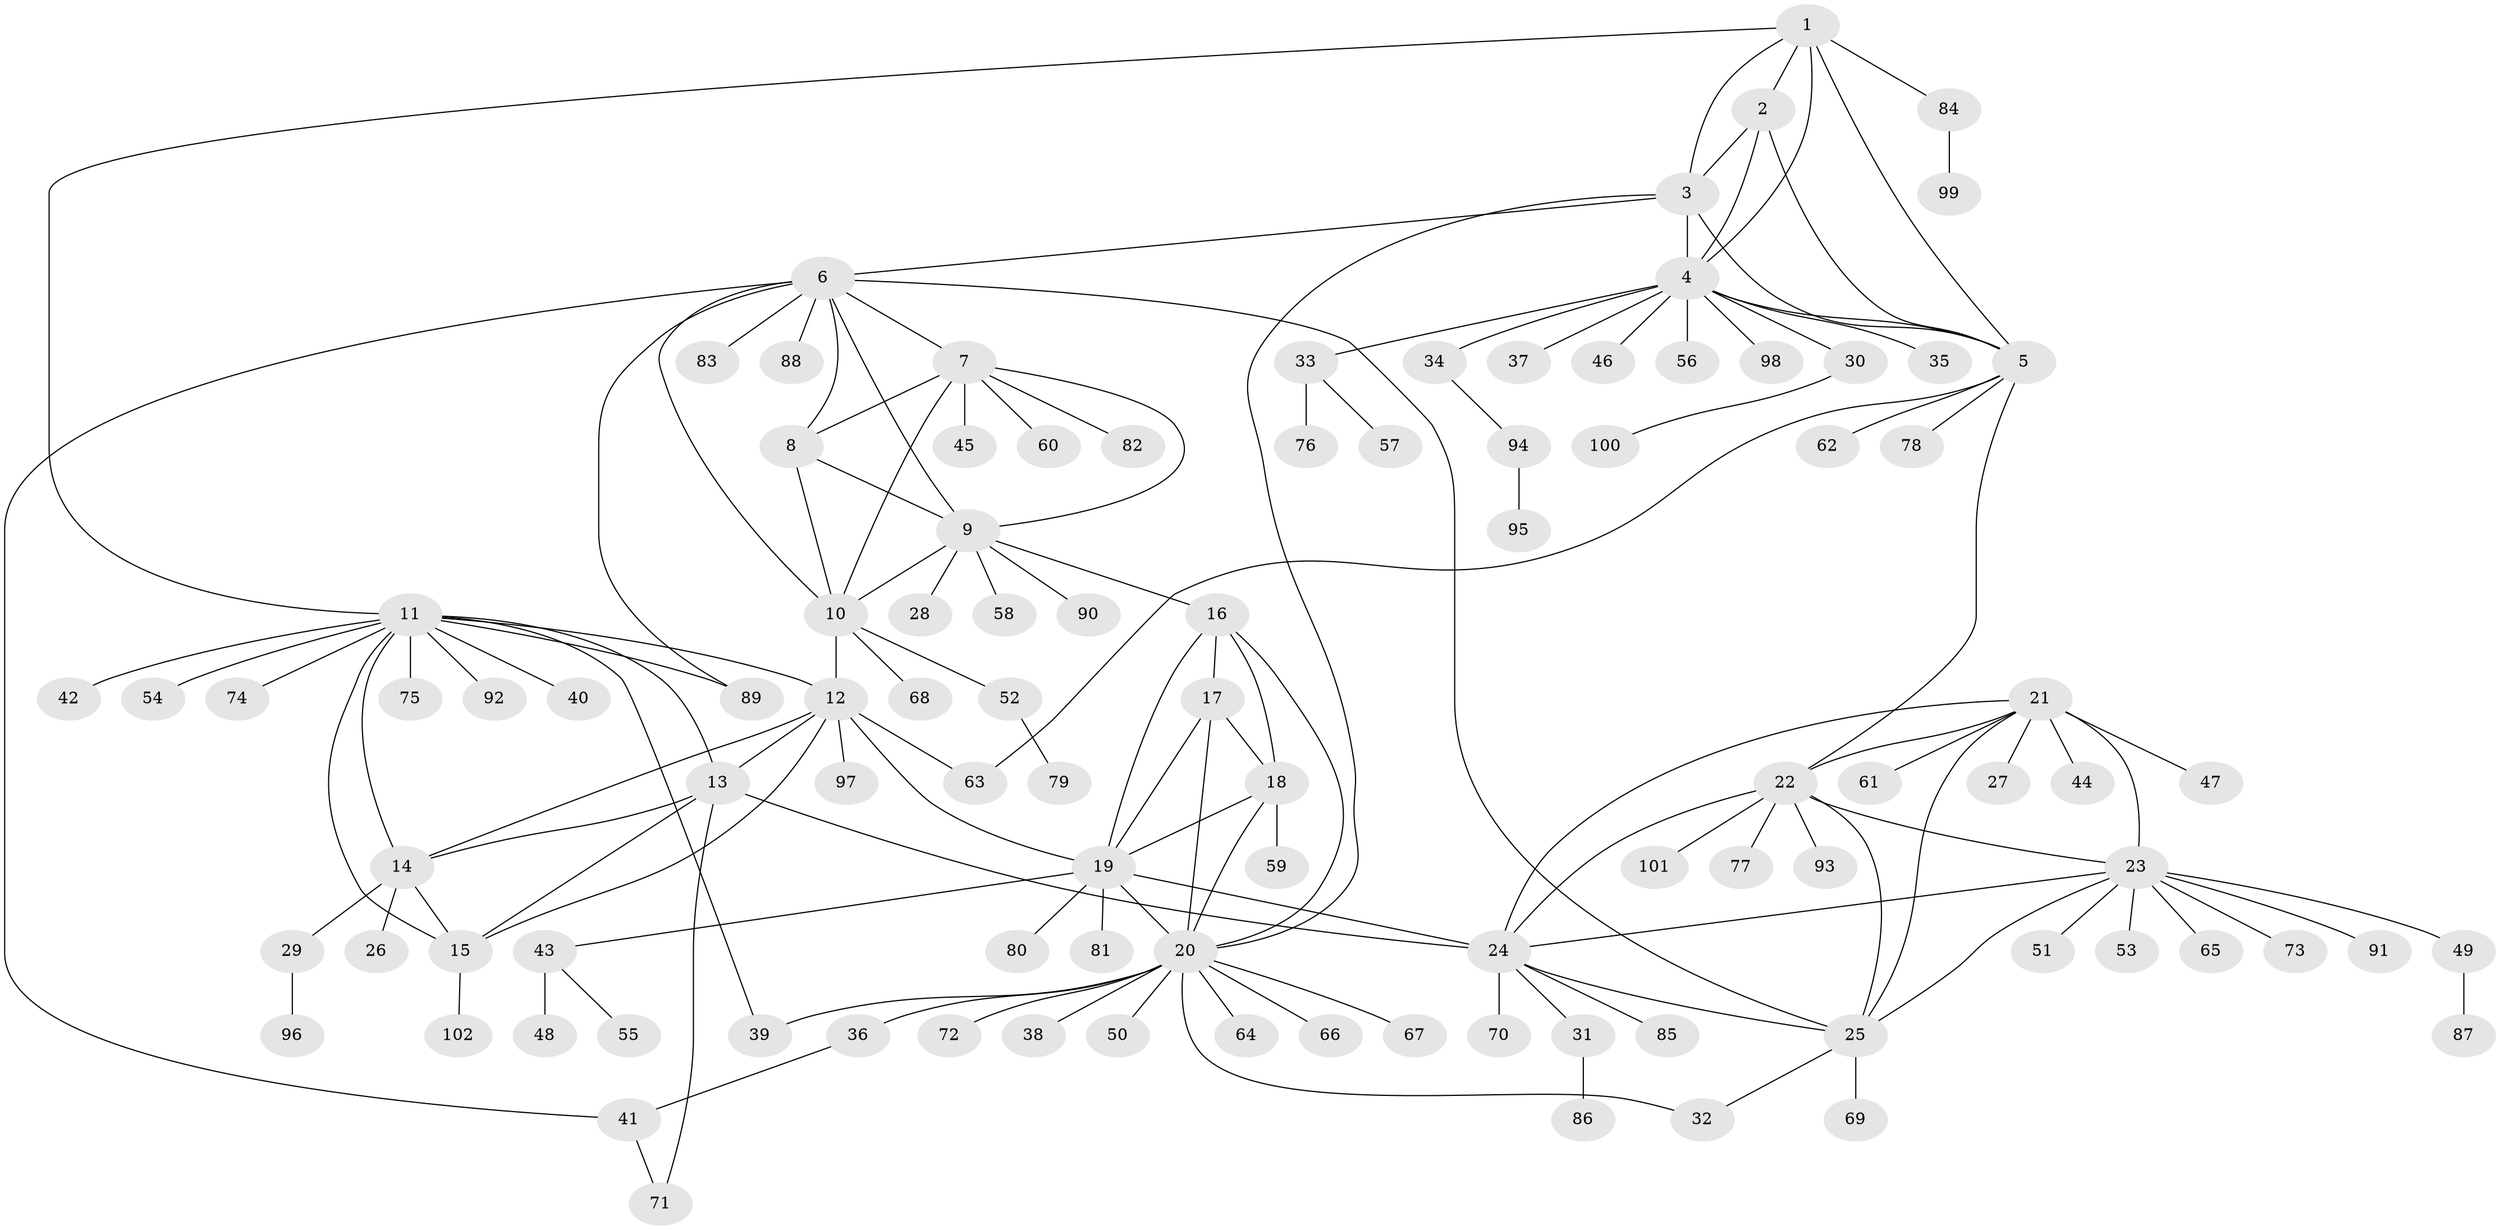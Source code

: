 // coarse degree distribution, {5: 0.0641025641025641, 3: 0.038461538461538464, 13: 0.01282051282051282, 6: 0.05128205128205128, 11: 0.038461538461538464, 7: 0.02564102564102564, 12: 0.01282051282051282, 8: 0.01282051282051282, 1: 0.6410256410256411, 2: 0.10256410256410256}
// Generated by graph-tools (version 1.1) at 2025/52/02/27/25 19:52:14]
// undirected, 102 vertices, 143 edges
graph export_dot {
graph [start="1"]
  node [color=gray90,style=filled];
  1;
  2;
  3;
  4;
  5;
  6;
  7;
  8;
  9;
  10;
  11;
  12;
  13;
  14;
  15;
  16;
  17;
  18;
  19;
  20;
  21;
  22;
  23;
  24;
  25;
  26;
  27;
  28;
  29;
  30;
  31;
  32;
  33;
  34;
  35;
  36;
  37;
  38;
  39;
  40;
  41;
  42;
  43;
  44;
  45;
  46;
  47;
  48;
  49;
  50;
  51;
  52;
  53;
  54;
  55;
  56;
  57;
  58;
  59;
  60;
  61;
  62;
  63;
  64;
  65;
  66;
  67;
  68;
  69;
  70;
  71;
  72;
  73;
  74;
  75;
  76;
  77;
  78;
  79;
  80;
  81;
  82;
  83;
  84;
  85;
  86;
  87;
  88;
  89;
  90;
  91;
  92;
  93;
  94;
  95;
  96;
  97;
  98;
  99;
  100;
  101;
  102;
  1 -- 2;
  1 -- 3;
  1 -- 4;
  1 -- 5;
  1 -- 11;
  1 -- 84;
  2 -- 3;
  2 -- 4;
  2 -- 5;
  3 -- 4;
  3 -- 5;
  3 -- 6;
  3 -- 20;
  4 -- 5;
  4 -- 30;
  4 -- 33;
  4 -- 34;
  4 -- 35;
  4 -- 37;
  4 -- 46;
  4 -- 56;
  4 -- 98;
  5 -- 22;
  5 -- 62;
  5 -- 63;
  5 -- 78;
  6 -- 7;
  6 -- 8;
  6 -- 9;
  6 -- 10;
  6 -- 25;
  6 -- 41;
  6 -- 83;
  6 -- 88;
  6 -- 89;
  7 -- 8;
  7 -- 9;
  7 -- 10;
  7 -- 45;
  7 -- 60;
  7 -- 82;
  8 -- 9;
  8 -- 10;
  9 -- 10;
  9 -- 16;
  9 -- 28;
  9 -- 58;
  9 -- 90;
  10 -- 12;
  10 -- 52;
  10 -- 68;
  11 -- 12;
  11 -- 13;
  11 -- 14;
  11 -- 15;
  11 -- 39;
  11 -- 40;
  11 -- 42;
  11 -- 54;
  11 -- 74;
  11 -- 75;
  11 -- 89;
  11 -- 92;
  12 -- 13;
  12 -- 14;
  12 -- 15;
  12 -- 19;
  12 -- 63;
  12 -- 97;
  13 -- 14;
  13 -- 15;
  13 -- 24;
  13 -- 71;
  14 -- 15;
  14 -- 26;
  14 -- 29;
  15 -- 102;
  16 -- 17;
  16 -- 18;
  16 -- 19;
  16 -- 20;
  17 -- 18;
  17 -- 19;
  17 -- 20;
  18 -- 19;
  18 -- 20;
  18 -- 59;
  19 -- 20;
  19 -- 24;
  19 -- 43;
  19 -- 80;
  19 -- 81;
  20 -- 32;
  20 -- 36;
  20 -- 38;
  20 -- 39;
  20 -- 50;
  20 -- 64;
  20 -- 66;
  20 -- 67;
  20 -- 72;
  21 -- 22;
  21 -- 23;
  21 -- 24;
  21 -- 25;
  21 -- 27;
  21 -- 44;
  21 -- 47;
  21 -- 61;
  22 -- 23;
  22 -- 24;
  22 -- 25;
  22 -- 77;
  22 -- 93;
  22 -- 101;
  23 -- 24;
  23 -- 25;
  23 -- 49;
  23 -- 51;
  23 -- 53;
  23 -- 65;
  23 -- 73;
  23 -- 91;
  24 -- 25;
  24 -- 31;
  24 -- 70;
  24 -- 85;
  25 -- 32;
  25 -- 69;
  29 -- 96;
  30 -- 100;
  31 -- 86;
  33 -- 57;
  33 -- 76;
  34 -- 94;
  36 -- 41;
  41 -- 71;
  43 -- 48;
  43 -- 55;
  49 -- 87;
  52 -- 79;
  84 -- 99;
  94 -- 95;
}
